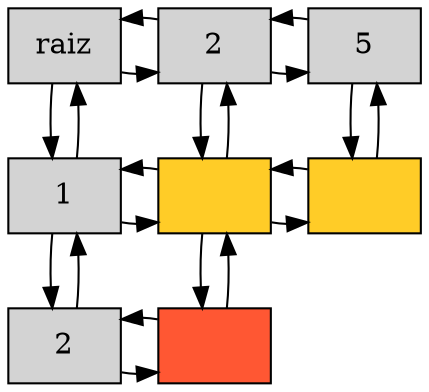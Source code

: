  digraph Matrix {
 node[shape = "box", style=filled]
 "Nodo0_0"[label = "raiz", group="0"]                                                                                                                  
 "Nodo0_0"->"Nodo3_0"
 "Nodo0_0"->"Nodo3_0"[dir = back]
 "Nodo0_0"->"Nodo0_2"
 "Nodo0_0"->"Nodo0_2"[dir = back]
 "Nodo3_0"[label = "2", group="3"]                                                                                                                     
 "Nodo3_0"->"Nodo6_0"
 "Nodo3_0"->"Nodo6_0"[dir = back]
 "Nodo3_0"->"Nodo3_2"
 "Nodo3_0"->"Nodo3_2"[dir = back]
 "Nodo6_0"[label = "5", group="6"]                                                                                                                     
 "Nodo6_0"->"Nodo6_2"
 "Nodo6_0"->"Nodo6_2"[dir = back]
 {rank=same;"Nodo0_0";"Nodo3_0";"Nodo6_0"}
 "Nodo0_2"[label = "1", group="0"]                                                                                                                     
 "Nodo0_2"->"Nodo3_2"
 "Nodo0_2"->"Nodo3_2"[dir = back]
 "Nodo0_2"->"Nodo0_3"
 "Nodo0_2"->"Nodo0_3"[dir = back]
 "Nodo3_2"[label = "", fillcolor="#FFCC27", group="3"]                                                                                                 
 "Nodo3_2"->"Nodo6_2"
 "Nodo3_2"->"Nodo6_2"[dir = back]
 "Nodo3_2"->"Nodo3_3"
 "Nodo3_2"->"Nodo3_3"[dir = back]
 "Nodo6_2"[label = "", fillcolor="#FFCC27", group="6"]                                                                                                 
 {rank=same;"Nodo0_2";"Nodo3_2";"Nodo6_2"}
 "Nodo0_3"[label = "2", group="0"]                                                                                                                     
 "Nodo0_3"->"Nodo3_3"
 "Nodo0_3"->"Nodo3_3"[dir = back]
 "Nodo3_3"[label = "", fillcolor="#FF5733", group="3"]                                                                                                 
 {rank=same;"Nodo0_3";"Nodo3_3"}
 }
